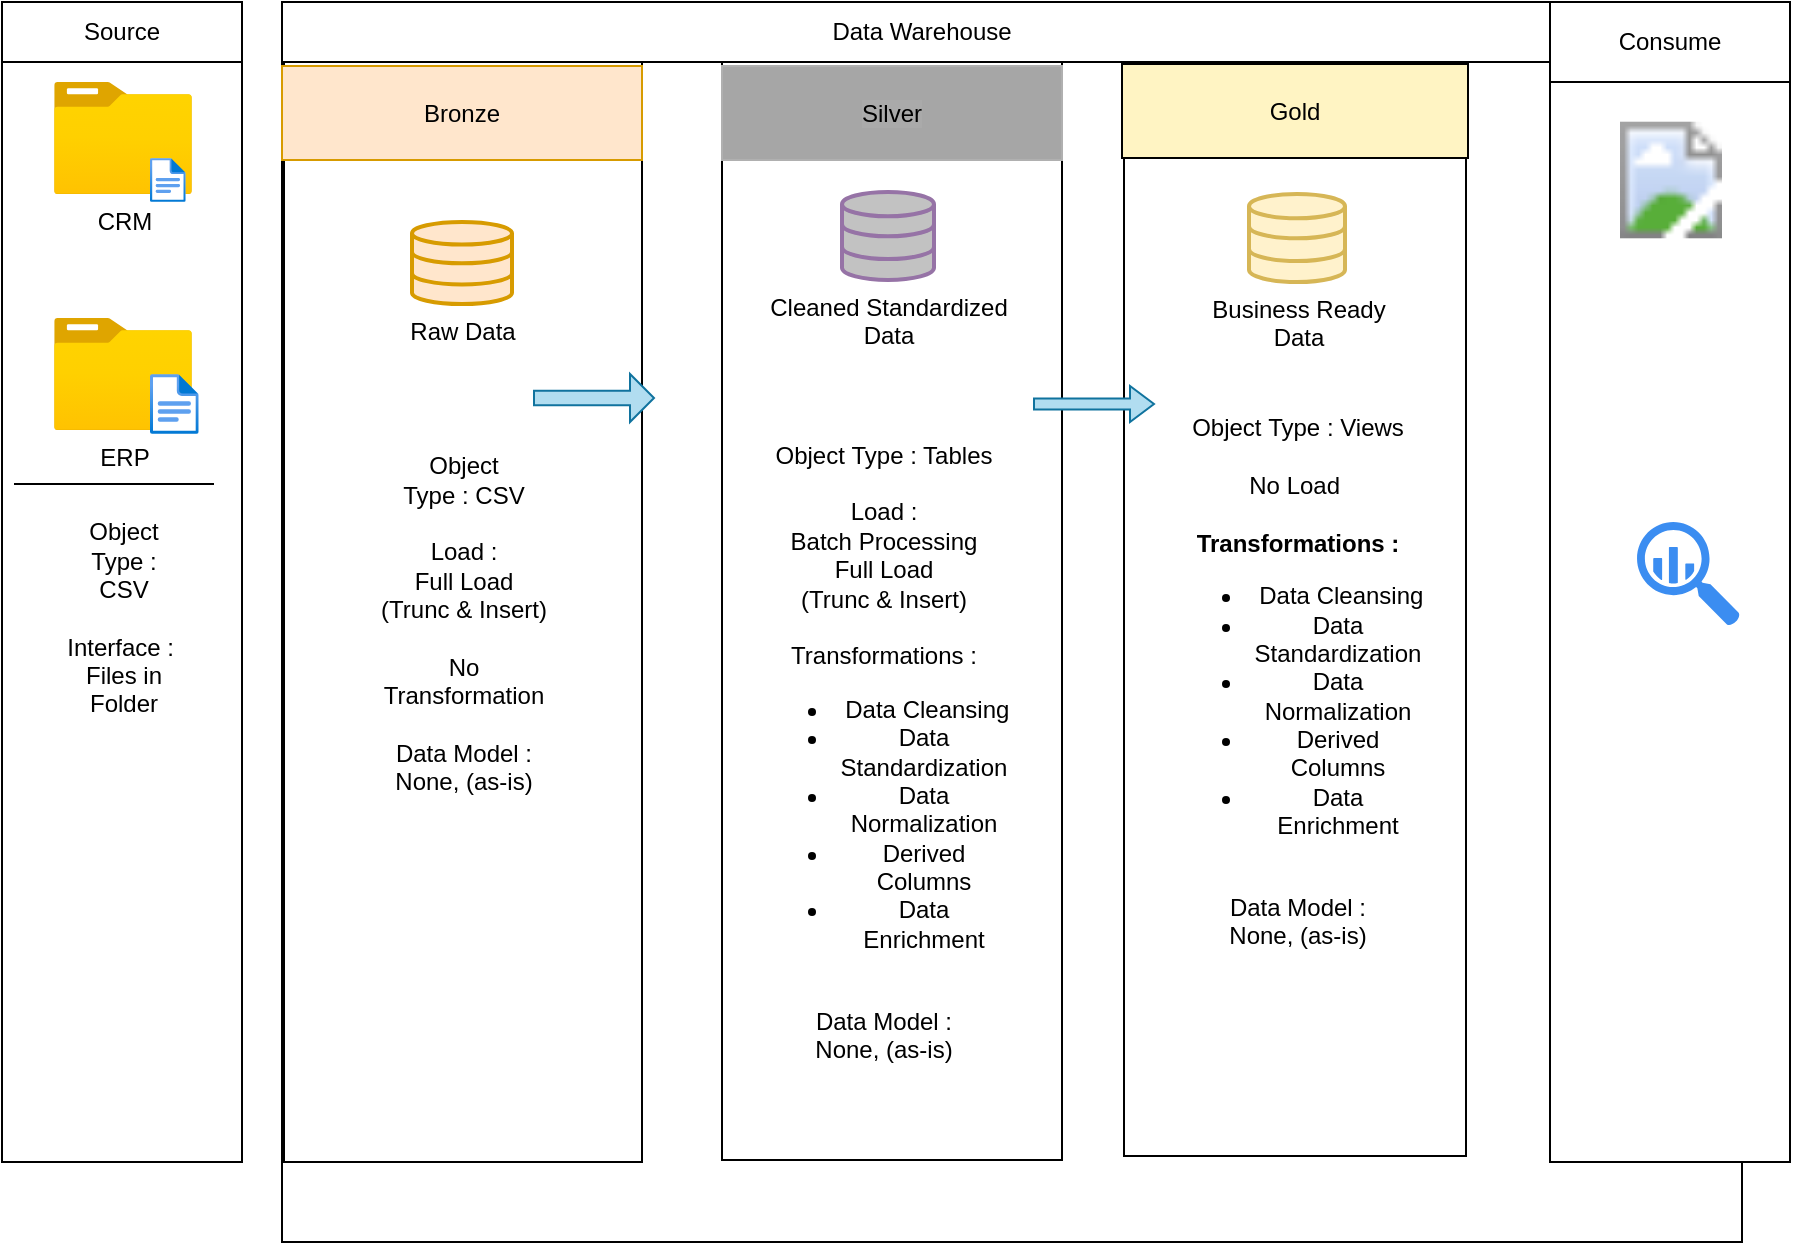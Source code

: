 <mxfile version="26.1.1">
  <diagram name="Page-1" id="km5Bu-YFPCU-qMcmRtrV">
    <mxGraphModel dx="1030" dy="571" grid="1" gridSize="10" guides="1" tooltips="1" connect="1" arrows="1" fold="1" page="1" pageScale="1" pageWidth="827" pageHeight="1169" math="0" shadow="0">
      <root>
        <mxCell id="0" />
        <mxCell id="1" parent="0" />
        <mxCell id="qgqw8tRj-jzzc-NbbeqQ-1" value="" style="rounded=0;whiteSpace=wrap;html=1;" parent="1" vertex="1">
          <mxGeometry x="20" y="20" width="120" height="580" as="geometry" />
        </mxCell>
        <mxCell id="qgqw8tRj-jzzc-NbbeqQ-2" value="Source" style="rounded=0;whiteSpace=wrap;html=1;" parent="1" vertex="1">
          <mxGeometry x="20" y="20" width="120" height="30" as="geometry" />
        </mxCell>
        <mxCell id="qgqw8tRj-jzzc-NbbeqQ-3" value="" style="rounded=0;whiteSpace=wrap;html=1;" parent="1" vertex="1">
          <mxGeometry x="160" y="21" width="730" height="619" as="geometry" />
        </mxCell>
        <mxCell id="qgqw8tRj-jzzc-NbbeqQ-4" value="Data Warehouse" style="rounded=0;whiteSpace=wrap;html=1;" parent="1" vertex="1">
          <mxGeometry x="160" y="20" width="640" height="30" as="geometry" />
        </mxCell>
        <mxCell id="qgqw8tRj-jzzc-NbbeqQ-5" value="" style="rounded=0;whiteSpace=wrap;html=1;" parent="1" vertex="1">
          <mxGeometry x="794" y="20" width="120" height="580" as="geometry" />
        </mxCell>
        <mxCell id="qgqw8tRj-jzzc-NbbeqQ-6" value="Consume" style="rounded=0;whiteSpace=wrap;html=1;" parent="1" vertex="1">
          <mxGeometry x="794" y="20" width="120" height="40" as="geometry" />
        </mxCell>
        <mxCell id="-Gvv7bg2ypOTsdOj3XeG-1" value="CRM" style="image;aspect=fixed;html=1;points=[];align=center;fontSize=12;image=img/lib/azure2/general/Folder_Blank.svg;" vertex="1" parent="1">
          <mxGeometry x="46" y="60" width="69" height="56.0" as="geometry" />
        </mxCell>
        <mxCell id="-Gvv7bg2ypOTsdOj3XeG-3" value="" style="image;aspect=fixed;html=1;points=[];align=center;fontSize=12;image=img/lib/azure2/general/File.svg;" vertex="1" parent="1">
          <mxGeometry x="94" y="98" width="17.86" height="22" as="geometry" />
        </mxCell>
        <mxCell id="-Gvv7bg2ypOTsdOj3XeG-4" value="ERP" style="image;aspect=fixed;html=1;points=[];align=center;fontSize=12;image=img/lib/azure2/general/Folder_Blank.svg;" vertex="1" parent="1">
          <mxGeometry x="46" y="178" width="69" height="56.0" as="geometry" />
        </mxCell>
        <mxCell id="-Gvv7bg2ypOTsdOj3XeG-5" value="" style="image;aspect=fixed;html=1;points=[];align=center;fontSize=12;image=img/lib/azure2/general/File.svg;" vertex="1" parent="1">
          <mxGeometry x="94" y="206" width="24.35" height="30" as="geometry" />
        </mxCell>
        <mxCell id="-Gvv7bg2ypOTsdOj3XeG-9" value="" style="endArrow=none;html=1;rounded=0;" edge="1" parent="1">
          <mxGeometry width="50" height="50" relative="1" as="geometry">
            <mxPoint x="26" y="261" as="sourcePoint" />
            <mxPoint x="126" y="261" as="targetPoint" />
          </mxGeometry>
        </mxCell>
        <mxCell id="-Gvv7bg2ypOTsdOj3XeG-10" value="Object&lt;div&gt;Type : CSV&lt;br&gt;&lt;br&gt;Interface :&amp;nbsp;&lt;br&gt;Files in Folder&lt;/div&gt;" style="text;html=1;align=center;verticalAlign=middle;whiteSpace=wrap;rounded=0;" vertex="1" parent="1">
          <mxGeometry x="51" y="296" width="60" height="64" as="geometry" />
        </mxCell>
        <mxCell id="-Gvv7bg2ypOTsdOj3XeG-12" value="" style="rounded=0;whiteSpace=wrap;html=1;" vertex="1" parent="1">
          <mxGeometry x="161" y="50" width="179" height="550" as="geometry" />
        </mxCell>
        <mxCell id="-Gvv7bg2ypOTsdOj3XeG-13" value="" style="rounded=0;whiteSpace=wrap;html=1;" vertex="1" parent="1">
          <mxGeometry x="380" y="50" width="170" height="549" as="geometry" />
        </mxCell>
        <mxCell id="-Gvv7bg2ypOTsdOj3XeG-14" value="" style="rounded=0;whiteSpace=wrap;html=1;" vertex="1" parent="1">
          <mxGeometry x="581" y="50" width="171" height="547" as="geometry" />
        </mxCell>
        <mxCell id="-Gvv7bg2ypOTsdOj3XeG-15" value="Bronze" style="rounded=0;whiteSpace=wrap;html=1;fillColor=#ffe6cc;strokeColor=#d79b00;" vertex="1" parent="1">
          <mxGeometry x="160" y="52" width="180" height="47" as="geometry" />
        </mxCell>
        <mxCell id="-Gvv7bg2ypOTsdOj3XeG-16" value="&lt;span style=&quot;background-color: rgb(170, 170, 170);&quot;&gt;Silver&lt;/span&gt;" style="rounded=0;whiteSpace=wrap;html=1;strokeColor=#B0B0B0;fillColor=#A6A6A6;" vertex="1" parent="1">
          <mxGeometry x="380" y="52" width="170" height="47" as="geometry" />
        </mxCell>
        <mxCell id="-Gvv7bg2ypOTsdOj3XeG-17" value="Gold" style="rounded=0;whiteSpace=wrap;html=1;fillColor=#FFF4C3;" vertex="1" parent="1">
          <mxGeometry x="580" y="51" width="173" height="47" as="geometry" />
        </mxCell>
        <mxCell id="-Gvv7bg2ypOTsdOj3XeG-19" value="Raw Data" style="html=1;verticalLabelPosition=bottom;align=center;labelBackgroundColor=#ffffff;verticalAlign=top;strokeWidth=2;strokeColor=#d79b00;shadow=0;dashed=0;shape=mxgraph.ios7.icons.data;fillColor=#ffe6cc;" vertex="1" parent="1">
          <mxGeometry x="225" y="130" width="50" height="41" as="geometry" />
        </mxCell>
        <mxCell id="-Gvv7bg2ypOTsdOj3XeG-20" value="Cleaned Standardized &lt;br&gt;Data&lt;div&gt;&lt;br&gt;&lt;/div&gt;" style="html=1;verticalLabelPosition=bottom;align=center;labelBackgroundColor=#ffffff;verticalAlign=top;strokeWidth=2;strokeColor=#9673a6;shadow=0;dashed=0;shape=mxgraph.ios7.icons.data;fillColor=#C2C2C2;" vertex="1" parent="1">
          <mxGeometry x="440" y="115" width="46" height="44" as="geometry" />
        </mxCell>
        <mxCell id="-Gvv7bg2ypOTsdOj3XeG-21" value="Business Ready &lt;br&gt;Data" style="html=1;verticalLabelPosition=bottom;align=center;labelBackgroundColor=#ffffff;verticalAlign=top;strokeWidth=2;strokeColor=#d6b656;shadow=0;dashed=0;shape=mxgraph.ios7.icons.data;fillColor=#fff2cc;" vertex="1" parent="1">
          <mxGeometry x="643.5" y="116" width="48" height="44" as="geometry" />
        </mxCell>
        <mxCell id="-Gvv7bg2ypOTsdOj3XeG-30" value="" style="shape=singleArrow;whiteSpace=wrap;html=1;fillColor=#b1ddf0;strokeColor=#10739e;" vertex="1" parent="1">
          <mxGeometry x="286" y="206" width="60" height="24" as="geometry" />
        </mxCell>
        <mxCell id="-Gvv7bg2ypOTsdOj3XeG-31" value="" style="shape=singleArrow;whiteSpace=wrap;html=1;fillColor=#b1ddf0;strokeColor=#10739e;" vertex="1" parent="1">
          <mxGeometry x="536" y="212" width="60" height="18" as="geometry" />
        </mxCell>
        <mxCell id="-Gvv7bg2ypOTsdOj3XeG-32" value="Object&lt;div&gt;Type : CSV&lt;br&gt;&lt;br&gt;Load :&lt;br&gt;Full Load &lt;br&gt;(Trunc &amp;amp; Insert)&lt;br&gt;&lt;br&gt;&lt;/div&gt;&lt;div&gt;No Transformation&lt;br&gt;&lt;br&gt;&lt;/div&gt;&lt;div&gt;Data Model :&lt;br&gt;None, (as-is)&lt;/div&gt;" style="text;html=1;align=center;verticalAlign=middle;whiteSpace=wrap;rounded=0;" vertex="1" parent="1">
          <mxGeometry x="205.5" y="260.5" width="90" height="140" as="geometry" />
        </mxCell>
        <mxCell id="-Gvv7bg2ypOTsdOj3XeG-34" value="Object&amp;nbsp;&lt;span style=&quot;background-color: transparent; color: light-dark(rgb(0, 0, 0), rgb(255, 255, 255));&quot;&gt;Type : Tables&lt;/span&gt;&lt;div&gt;&lt;br&gt;Load :&lt;/div&gt;&lt;div&gt;Batch Processing&lt;/div&gt;&lt;div&gt;&lt;span style=&quot;background-color: transparent; color: light-dark(rgb(0, 0, 0), rgb(255, 255, 255));&quot;&gt;Full Load&lt;/span&gt;&lt;br&gt;(Trunc &amp;amp; Insert)&lt;br&gt;&lt;br&gt;&lt;/div&gt;&lt;div&gt;Transformations :&lt;/div&gt;&lt;div&gt;&lt;ul&gt;&lt;li&gt;&amp;nbsp;Data Cleansing&lt;/li&gt;&lt;li&gt;Data Standardization&lt;/li&gt;&lt;li&gt;Data Normalization&lt;/li&gt;&lt;li&gt;Derived Columns&lt;/li&gt;&lt;li&gt;Data Enrichment&lt;/li&gt;&lt;/ul&gt;&lt;/div&gt;&lt;div&gt;&lt;br&gt;&lt;/div&gt;&lt;div&gt;Data Model :&lt;br&gt;None, (as-is)&lt;/div&gt;" style="text;html=1;align=center;verticalAlign=middle;whiteSpace=wrap;rounded=0;" vertex="1" parent="1">
          <mxGeometry x="396" y="305" width="130" height="180" as="geometry" />
        </mxCell>
        <mxCell id="-Gvv7bg2ypOTsdOj3XeG-36" value="Object&amp;nbsp;&lt;span style=&quot;background-color: transparent; color: light-dark(rgb(0, 0, 0), rgb(255, 255, 255));&quot;&gt;Type : Views&lt;/span&gt;&lt;div&gt;&lt;br&gt;No Load&amp;nbsp;&lt;/div&gt;&lt;div&gt;&lt;br&gt;&lt;/div&gt;&lt;div&gt;&lt;b&gt;Transformations :&lt;/b&gt;&lt;/div&gt;&lt;div&gt;&lt;ul&gt;&lt;li&gt;&amp;nbsp;Data Cleansing&lt;/li&gt;&lt;li&gt;Data Standardization&lt;/li&gt;&lt;li&gt;Data Normalization&lt;/li&gt;&lt;li&gt;Derived Columns&lt;/li&gt;&lt;li&gt;Data Enrichment&lt;/li&gt;&lt;/ul&gt;&lt;/div&gt;&lt;div&gt;&lt;br&gt;&lt;/div&gt;&lt;div&gt;Data Model :&lt;br&gt;None, (as-is)&lt;/div&gt;" style="text;html=1;align=center;verticalAlign=middle;whiteSpace=wrap;rounded=0;" vertex="1" parent="1">
          <mxGeometry x="602.5" y="270" width="130" height="180" as="geometry" />
        </mxCell>
        <mxCell id="-Gvv7bg2ypOTsdOj3XeG-37" value="" style="image;aspect=fixed;html=1;points=[];align=center;fontSize=12;image=img/lib/azure2/power_platform/PowerBI.svg;" vertex="1" parent="1">
          <mxGeometry x="829" y="75" width="51" height="68" as="geometry" />
        </mxCell>
        <mxCell id="-Gvv7bg2ypOTsdOj3XeG-38" value="" style="sketch=0;html=1;aspect=fixed;strokeColor=none;shadow=0;fillColor=#3B8DF1;verticalAlign=top;labelPosition=center;verticalLabelPosition=bottom;shape=mxgraph.gcp2.big_query" vertex="1" parent="1">
          <mxGeometry x="837.52" y="280" width="51.48" height="52" as="geometry" />
        </mxCell>
      </root>
    </mxGraphModel>
  </diagram>
</mxfile>
